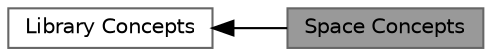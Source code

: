digraph "Space Concepts"
{
 // LATEX_PDF_SIZE
  bgcolor="transparent";
  edge [fontname=Helvetica,fontsize=10,labelfontname=Helvetica,labelfontsize=10];
  node [fontname=Helvetica,fontsize=10,shape=box,height=0.2,width=0.4];
  rankdir=LR;
  Node2 [label="Library Concepts",height=0.2,width=0.4,color="grey40", fillcolor="white", style="filled",URL="$group__lconcepts.html",tooltip="List of concepts for types that have been defined in this library. They are grouped in different cate..."];
  Node1 [label="Space Concepts",height=0.2,width=0.4,color="gray40", fillcolor="grey60", style="filled", fontcolor="black",tooltip="List of concepts for types related to the Spatial data structures of the library. They allow to discr..."];
  Node2->Node1 [shape=plaintext, dir="back", style="solid"];
}
